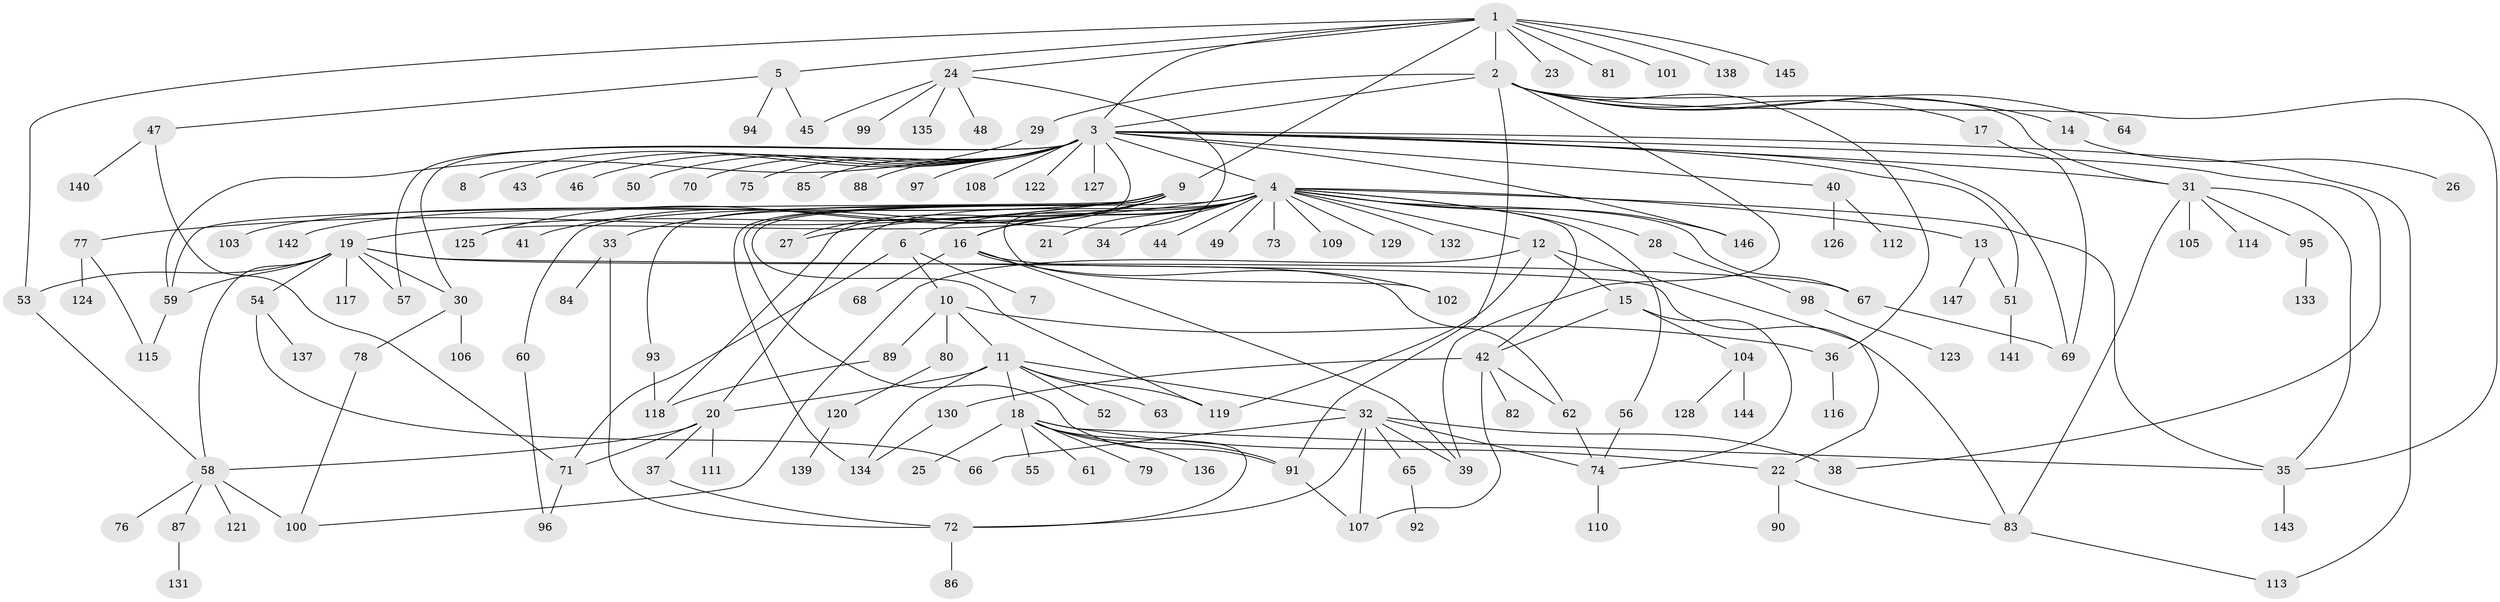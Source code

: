 // Generated by graph-tools (version 1.1) at 2025/48/03/09/25 04:48:26]
// undirected, 147 vertices, 202 edges
graph export_dot {
graph [start="1"]
  node [color=gray90,style=filled];
  1;
  2;
  3;
  4;
  5;
  6;
  7;
  8;
  9;
  10;
  11;
  12;
  13;
  14;
  15;
  16;
  17;
  18;
  19;
  20;
  21;
  22;
  23;
  24;
  25;
  26;
  27;
  28;
  29;
  30;
  31;
  32;
  33;
  34;
  35;
  36;
  37;
  38;
  39;
  40;
  41;
  42;
  43;
  44;
  45;
  46;
  47;
  48;
  49;
  50;
  51;
  52;
  53;
  54;
  55;
  56;
  57;
  58;
  59;
  60;
  61;
  62;
  63;
  64;
  65;
  66;
  67;
  68;
  69;
  70;
  71;
  72;
  73;
  74;
  75;
  76;
  77;
  78;
  79;
  80;
  81;
  82;
  83;
  84;
  85;
  86;
  87;
  88;
  89;
  90;
  91;
  92;
  93;
  94;
  95;
  96;
  97;
  98;
  99;
  100;
  101;
  102;
  103;
  104;
  105;
  106;
  107;
  108;
  109;
  110;
  111;
  112;
  113;
  114;
  115;
  116;
  117;
  118;
  119;
  120;
  121;
  122;
  123;
  124;
  125;
  126;
  127;
  128;
  129;
  130;
  131;
  132;
  133;
  134;
  135;
  136;
  137;
  138;
  139;
  140;
  141;
  142;
  143;
  144;
  145;
  146;
  147;
  1 -- 2;
  1 -- 3;
  1 -- 5;
  1 -- 9;
  1 -- 23;
  1 -- 24;
  1 -- 53;
  1 -- 81;
  1 -- 101;
  1 -- 138;
  1 -- 145;
  2 -- 3;
  2 -- 14;
  2 -- 17;
  2 -- 29;
  2 -- 31;
  2 -- 35;
  2 -- 36;
  2 -- 39;
  2 -- 64;
  2 -- 91;
  3 -- 4;
  3 -- 8;
  3 -- 30;
  3 -- 31;
  3 -- 38;
  3 -- 40;
  3 -- 43;
  3 -- 46;
  3 -- 50;
  3 -- 51;
  3 -- 57;
  3 -- 69;
  3 -- 70;
  3 -- 75;
  3 -- 85;
  3 -- 88;
  3 -- 97;
  3 -- 108;
  3 -- 113;
  3 -- 122;
  3 -- 125;
  3 -- 127;
  3 -- 146;
  4 -- 6;
  4 -- 12;
  4 -- 13;
  4 -- 16;
  4 -- 20;
  4 -- 21;
  4 -- 27;
  4 -- 28;
  4 -- 34;
  4 -- 35;
  4 -- 42;
  4 -- 44;
  4 -- 49;
  4 -- 56;
  4 -- 60;
  4 -- 67;
  4 -- 73;
  4 -- 102;
  4 -- 109;
  4 -- 129;
  4 -- 132;
  4 -- 146;
  5 -- 45;
  5 -- 47;
  5 -- 94;
  6 -- 7;
  6 -- 10;
  6 -- 71;
  9 -- 16;
  9 -- 19;
  9 -- 27;
  9 -- 33;
  9 -- 41;
  9 -- 59;
  9 -- 77;
  9 -- 91;
  9 -- 93;
  9 -- 103;
  9 -- 119;
  9 -- 125;
  9 -- 134;
  9 -- 142;
  10 -- 11;
  10 -- 36;
  10 -- 80;
  10 -- 89;
  11 -- 18;
  11 -- 20;
  11 -- 32;
  11 -- 52;
  11 -- 63;
  11 -- 119;
  11 -- 134;
  12 -- 15;
  12 -- 22;
  12 -- 100;
  12 -- 119;
  13 -- 51;
  13 -- 147;
  14 -- 26;
  15 -- 42;
  15 -- 74;
  15 -- 104;
  16 -- 39;
  16 -- 62;
  16 -- 68;
  16 -- 102;
  17 -- 69;
  18 -- 22;
  18 -- 25;
  18 -- 35;
  18 -- 55;
  18 -- 61;
  18 -- 72;
  18 -- 79;
  18 -- 91;
  18 -- 136;
  19 -- 30;
  19 -- 53;
  19 -- 54;
  19 -- 57;
  19 -- 58;
  19 -- 59;
  19 -- 67;
  19 -- 83;
  19 -- 117;
  20 -- 37;
  20 -- 58;
  20 -- 71;
  20 -- 111;
  22 -- 83;
  22 -- 90;
  24 -- 45;
  24 -- 48;
  24 -- 99;
  24 -- 118;
  24 -- 135;
  28 -- 98;
  29 -- 59;
  30 -- 78;
  30 -- 106;
  31 -- 35;
  31 -- 83;
  31 -- 95;
  31 -- 105;
  31 -- 114;
  32 -- 38;
  32 -- 39;
  32 -- 65;
  32 -- 66;
  32 -- 72;
  32 -- 74;
  32 -- 107;
  33 -- 72;
  33 -- 84;
  35 -- 143;
  36 -- 116;
  37 -- 72;
  40 -- 112;
  40 -- 126;
  42 -- 62;
  42 -- 82;
  42 -- 107;
  42 -- 130;
  47 -- 71;
  47 -- 140;
  51 -- 141;
  53 -- 58;
  54 -- 66;
  54 -- 137;
  56 -- 74;
  58 -- 76;
  58 -- 87;
  58 -- 100;
  58 -- 121;
  59 -- 115;
  60 -- 96;
  62 -- 74;
  65 -- 92;
  67 -- 69;
  71 -- 96;
  72 -- 86;
  74 -- 110;
  77 -- 115;
  77 -- 124;
  78 -- 100;
  80 -- 120;
  83 -- 113;
  87 -- 131;
  89 -- 118;
  91 -- 107;
  93 -- 118;
  95 -- 133;
  98 -- 123;
  104 -- 128;
  104 -- 144;
  120 -- 139;
  130 -- 134;
}
